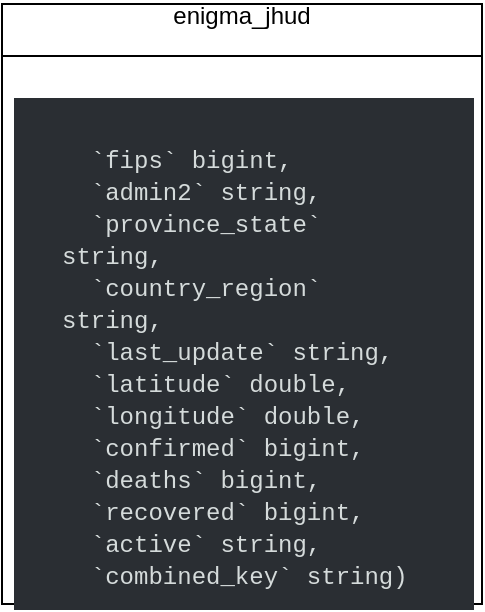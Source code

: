 <mxfile version="24.7.6">
  <diagram name="Page-1" id="zClwRwWN6AUSGhmhXS2x">
    <mxGraphModel dx="1290" dy="557" grid="1" gridSize="10" guides="1" tooltips="1" connect="1" arrows="1" fold="1" page="1" pageScale="1" pageWidth="827" pageHeight="1169" math="0" shadow="0">
      <root>
        <mxCell id="0" />
        <mxCell id="1" parent="0" />
        <mxCell id="f042Q7NCgjhJQh_5snVv-13" value="enigma_jhud&lt;div&gt;&lt;br&gt;&lt;/div&gt;" style="swimlane;fontStyle=0;childLayout=stackLayout;horizontal=1;startSize=26;fillColor=none;horizontalStack=0;resizeParent=1;resizeParentMax=0;resizeLast=0;collapsible=1;marginBottom=0;whiteSpace=wrap;html=1;" vertex="1" parent="1">
          <mxGeometry x="10" y="480" width="240" height="300" as="geometry" />
        </mxCell>
        <mxCell id="f042Q7NCgjhJQh_5snVv-14" value="&lt;div&gt;&lt;br&gt;&lt;/div&gt;&lt;div&gt;&lt;pre style=&quot;font-size: var(--font-size-body-s-533prh, 12px); font-family: var(--font-family-monospace-yt4nwf, Monaco, Menlo, Consolas, &amp;quot;Courier Prime&amp;quot;, Courier, &amp;quot;Courier New&amp;quot;, monospace); padding: 0.4rem; margin-top: 0px; margin-bottom: 0px; overflow: auto; background: rgb(42, 46, 51); text-wrap: wrap; line-height: var(--line-height-body-s-n0pazd, 16px); -webkit-font-smoothing: auto; color: rgb(213, 219, 219); padding-block: var(--space-scaled-xl-rljqft, 24px); padding-inline: var(--space-xl-5fdwzu, 24px);&quot; class=&quot;awsui_root_18wu0_1ra3n_851 awsui_box_18wu0_1ra3n_108 awsui_pre-variant_18wu0_1ra3n_108 awsui_p-xl_18wu0_1ra3n_501 awsui_color-default_18wu0_1ra3n_108 awsui_font-size-body-s_18wu0_1ra3n_259 awsui_font-weight-default_18wu0_1ra3n_164&quot; data-testid=&quot;query-results-text&quot;&gt;  `fips` bigint, &lt;br&gt;  `admin2` string, &lt;br&gt;  `province_state` string, &lt;br&gt;  `country_region` string, &lt;br&gt;  `last_update` string, &lt;br&gt;  `latitude` double, &lt;br&gt;  `longitude` double, &lt;br&gt;  `confirmed` bigint, &lt;br&gt;  `deaths` bigint, &lt;br&gt;  `recovered` bigint, &lt;br&gt;  `active` string, &lt;br&gt;  `combined_key` string)&lt;/pre&gt;&lt;br style=&quot;text-align: center;&quot;&gt;&lt;/div&gt;" style="text;strokeColor=none;fillColor=none;align=left;verticalAlign=top;spacingLeft=4;spacingRight=4;overflow=hidden;rotatable=0;points=[[0,0.5],[1,0.5]];portConstraint=eastwest;whiteSpace=wrap;html=1;" vertex="1" parent="f042Q7NCgjhJQh_5snVv-13">
          <mxGeometry y="26" width="240" height="274" as="geometry" />
        </mxCell>
      </root>
    </mxGraphModel>
  </diagram>
</mxfile>
